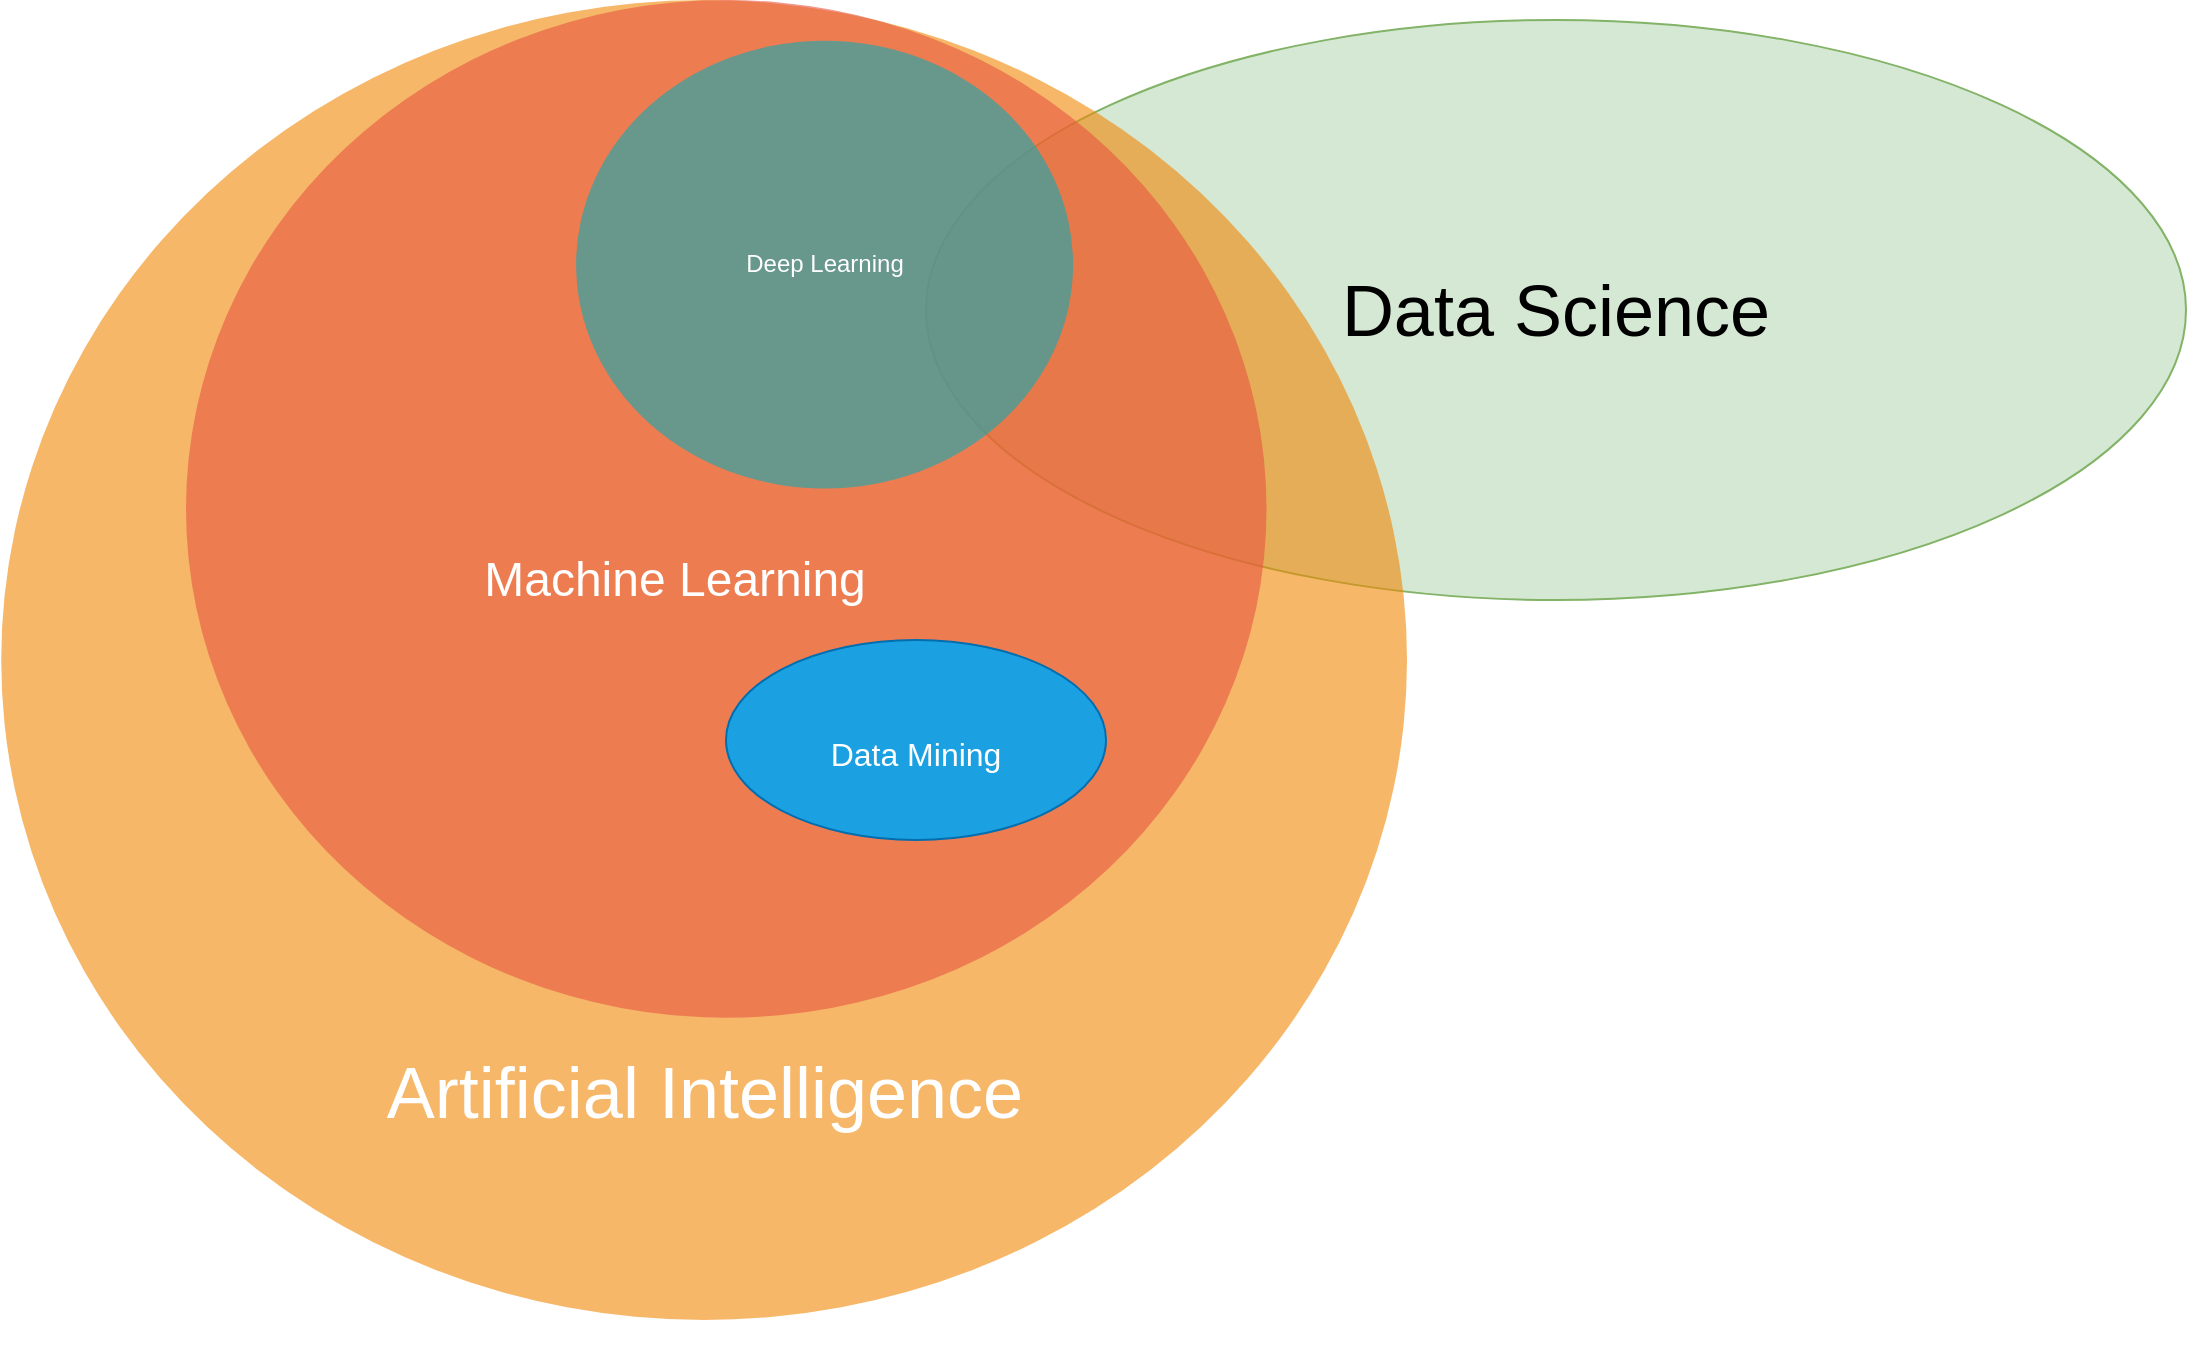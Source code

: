 <mxfile version="15.4.3" type="device"><diagram id="3228e29e-7158-1315-38df-8450db1d8a1d" name="Page-1"><mxGraphModel dx="2591" dy="724" grid="1" gridSize="10" guides="1" tooltips="1" connect="1" arrows="1" fold="1" page="1" pageScale="1" pageWidth="1169" pageHeight="827" background="none" math="0" shadow="0"><root><mxCell id="0"/><mxCell id="1" parent="0"/><mxCell id="I-94z7sVFyiBP4PIxepl-21540" value="" style="group" vertex="1" connectable="0" parent="1"><mxGeometry x="100" y="50" width="970" height="660" as="geometry"/></mxCell><mxCell id="21534" value="&lt;div&gt;Deep Learning&lt;/div&gt;" style="text;fontSize=24;align=center;verticalAlign=middle;html=1;fontColor=#FFFFFF;" parent="I-94z7sVFyiBP4PIxepl-21540" vertex="1"><mxGeometry x="114.75" y="150.75" width="190" height="70" as="geometry"/></mxCell><mxCell id="I-94z7sVFyiBP4PIxepl-21541" value="" style="group" vertex="1" connectable="0" parent="I-94z7sVFyiBP4PIxepl-21540"><mxGeometry x="-30" y="-20" width="1000" height="660" as="geometry"/></mxCell><mxCell id="I-94z7sVFyiBP4PIxepl-21543" value="Data Science" style="ellipse;whiteSpace=wrap;html=1;fontSize=36;fillColor=#d5e8d4;strokeColor=#82b366;" vertex="1" parent="I-94z7sVFyiBP4PIxepl-21541"><mxGeometry x="370" y="10" width="630" height="290" as="geometry"/></mxCell><mxCell id="21531" value="&lt;div&gt;&lt;font style=&quot;font-size: 36px&quot;&gt;&lt;br&gt;&lt;/font&gt;&lt;/div&gt;&lt;div&gt;&lt;font style=&quot;font-size: 36px&quot;&gt;&lt;br&gt;&lt;/font&gt;&lt;/div&gt;&lt;div&gt;&lt;font style=&quot;font-size: 36px&quot;&gt;&lt;br&gt;&lt;/font&gt;&lt;/div&gt;&lt;div&gt;&lt;font style=&quot;font-size: 36px&quot;&gt;&lt;br&gt;&lt;/font&gt;&lt;/div&gt;&lt;div&gt;&lt;font style=&quot;font-size: 36px&quot;&gt;&lt;br&gt;&lt;/font&gt;&lt;/div&gt;&lt;div&gt;&lt;font style=&quot;font-size: 36px&quot;&gt;&lt;br&gt;&lt;/font&gt;&lt;/div&gt;&lt;div&gt;&lt;font style=&quot;font-size: 36px&quot;&gt;&lt;br&gt;&lt;/font&gt;&lt;/div&gt;&lt;div&gt;&lt;font style=&quot;font-size: 36px&quot;&gt;&lt;br&gt;&lt;/font&gt;&lt;/div&gt;&lt;div&gt;&lt;font style=&quot;font-size: 36px&quot;&gt;&lt;br&gt;&lt;/font&gt;&lt;/div&gt;&lt;div&gt;&lt;font style=&quot;font-size: 36px&quot;&gt;&lt;br&gt;&lt;/font&gt;&lt;/div&gt;&lt;div&gt;&lt;font style=&quot;font-size: 36px&quot;&gt;Artificial Intelligence&lt;/font&gt;&lt;/div&gt;" style="ellipse;fillColor=#F08705;opacity=60;strokeColor=none;html=1;fontColor=#FFFFFF;" parent="I-94z7sVFyiBP4PIxepl-21541" vertex="1"><mxGeometry x="-92.385" width="702.885" height="660" as="geometry"/></mxCell><mxCell id="21533" value="" style="ellipse;fillColor=#e85642;opacity=60;strokeColor=none;html=1;fontColor=#FFFFFF;" parent="I-94z7sVFyiBP4PIxepl-21541" vertex="1"><mxGeometry width="540.265" height="508.867" as="geometry"/></mxCell><mxCell id="21535" value="Machine Learning" style="text;fontSize=24;align=center;verticalAlign=middle;html=1;fontColor=#FFFFFF;" parent="I-94z7sVFyiBP4PIxepl-21541" vertex="1"><mxGeometry x="141.009" y="254.433" width="205.301" height="71.241" as="geometry"/></mxCell><mxCell id="21532" value="Deep Learning" style="ellipse;fillColor=#12AAB5;opacity=60;strokeColor=none;html=1;fontColor=#FFFFFF;" parent="I-94z7sVFyiBP4PIxepl-21541" vertex="1"><mxGeometry x="195.036" y="20.355" width="248.522" height="223.901" as="geometry"/></mxCell><mxCell id="I-94z7sVFyiBP4PIxepl-21545" value="&lt;font size=&quot;3&quot;&gt;Data Mining&lt;br&gt;&lt;/font&gt;" style="ellipse;whiteSpace=wrap;html=1;fontSize=36;fillColor=#1ba1e2;strokeColor=#006EAF;fontColor=#ffffff;" vertex="1" parent="I-94z7sVFyiBP4PIxepl-21541"><mxGeometry x="270" y="320" width="190" height="100" as="geometry"/></mxCell></root></mxGraphModel></diagram></mxfile>